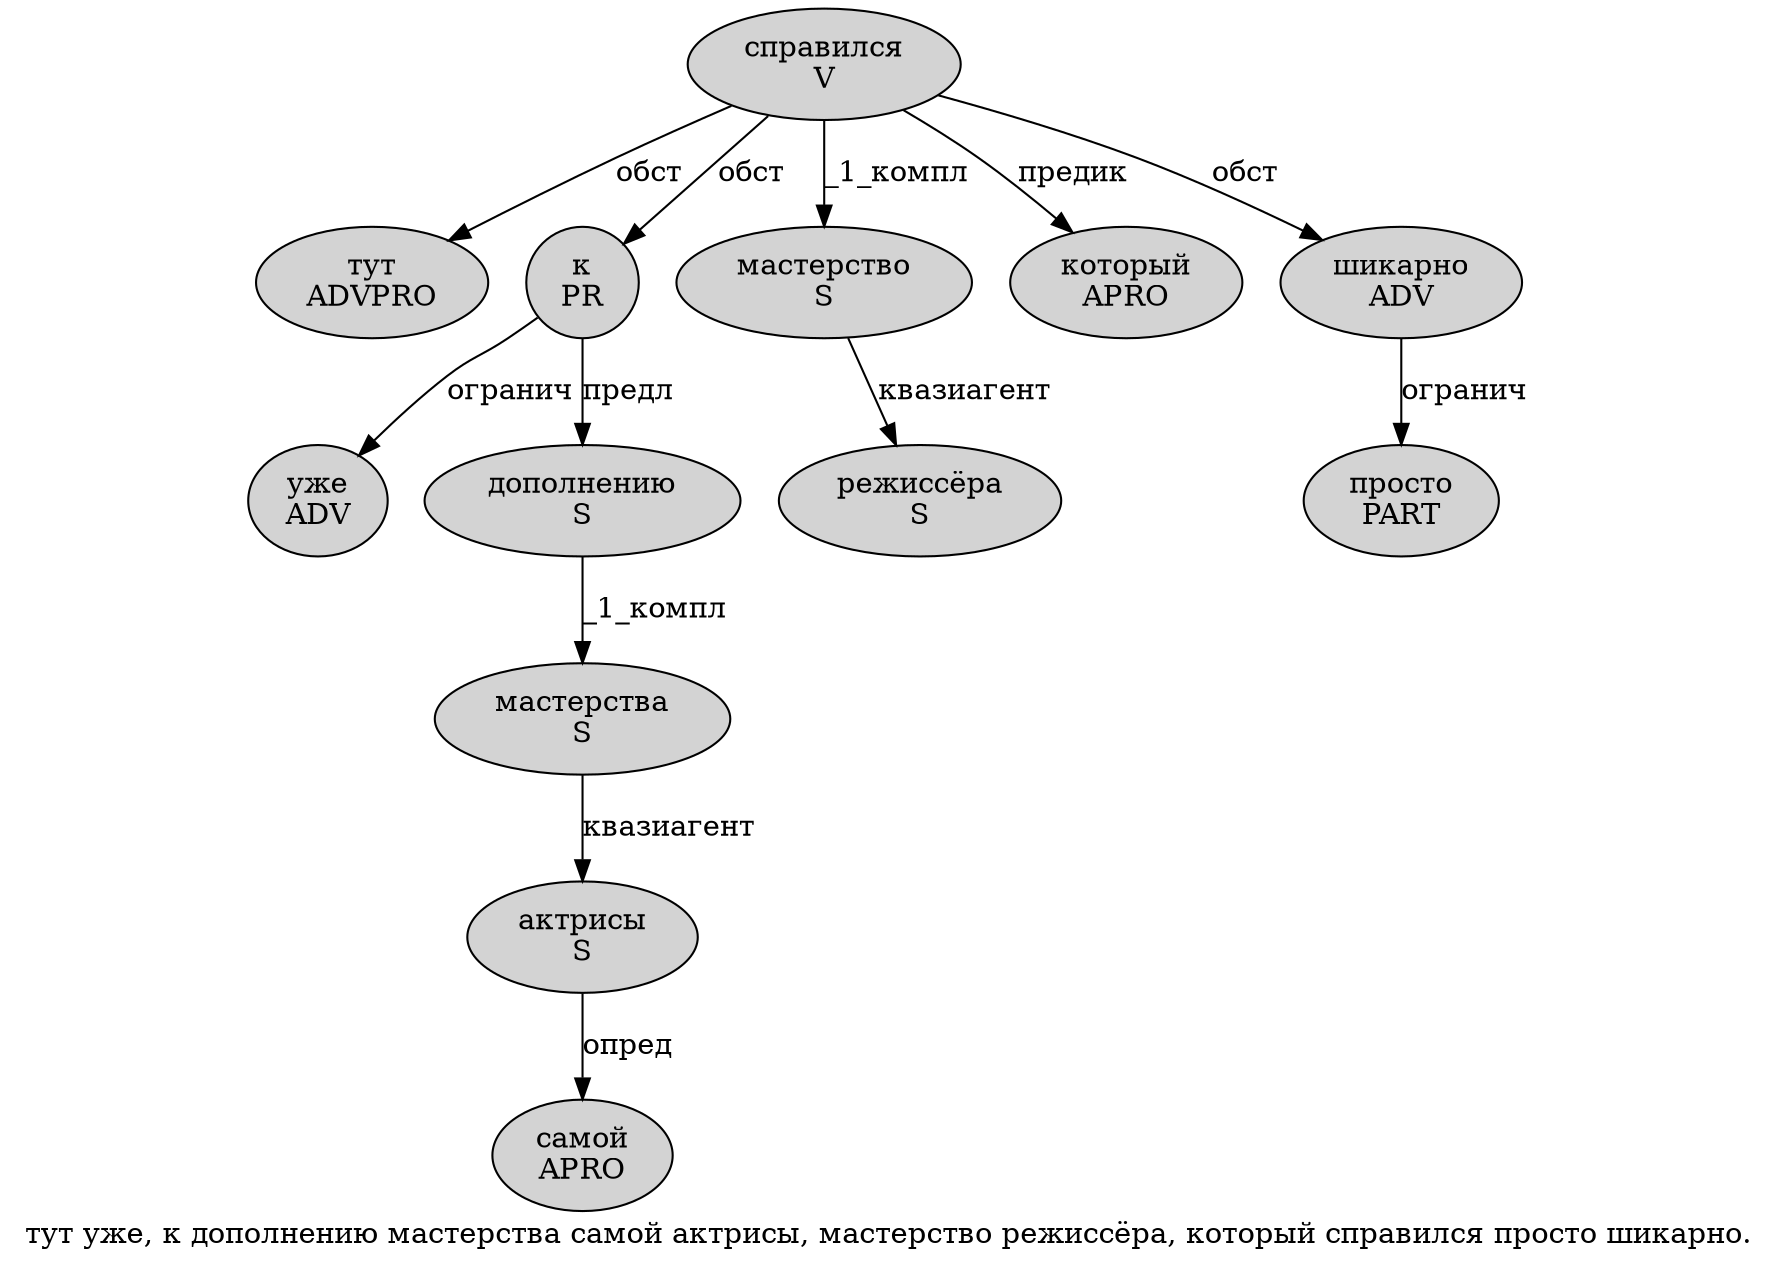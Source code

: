 digraph SENTENCE_997 {
	graph [label="тут уже, к дополнению мастерства самой актрисы, мастерство режиссёра, который справился просто шикарно."]
	node [style=filled]
		0 [label="тут
ADVPRO" color="" fillcolor=lightgray penwidth=1 shape=ellipse]
		1 [label="уже
ADV" color="" fillcolor=lightgray penwidth=1 shape=ellipse]
		3 [label="к
PR" color="" fillcolor=lightgray penwidth=1 shape=ellipse]
		4 [label="дополнению
S" color="" fillcolor=lightgray penwidth=1 shape=ellipse]
		5 [label="мастерства
S" color="" fillcolor=lightgray penwidth=1 shape=ellipse]
		6 [label="самой
APRO" color="" fillcolor=lightgray penwidth=1 shape=ellipse]
		7 [label="актрисы
S" color="" fillcolor=lightgray penwidth=1 shape=ellipse]
		9 [label="мастерство
S" color="" fillcolor=lightgray penwidth=1 shape=ellipse]
		10 [label="режиссёра
S" color="" fillcolor=lightgray penwidth=1 shape=ellipse]
		12 [label="который
APRO" color="" fillcolor=lightgray penwidth=1 shape=ellipse]
		13 [label="справился
V" color="" fillcolor=lightgray penwidth=1 shape=ellipse]
		14 [label="просто
PART" color="" fillcolor=lightgray penwidth=1 shape=ellipse]
		15 [label="шикарно
ADV" color="" fillcolor=lightgray penwidth=1 shape=ellipse]
			13 -> 0 [label="обст"]
			13 -> 3 [label="обст"]
			13 -> 9 [label="_1_компл"]
			13 -> 12 [label="предик"]
			13 -> 15 [label="обст"]
			7 -> 6 [label="опред"]
			3 -> 1 [label="огранич"]
			3 -> 4 [label="предл"]
			5 -> 7 [label="квазиагент"]
			15 -> 14 [label="огранич"]
			9 -> 10 [label="квазиагент"]
			4 -> 5 [label="_1_компл"]
}